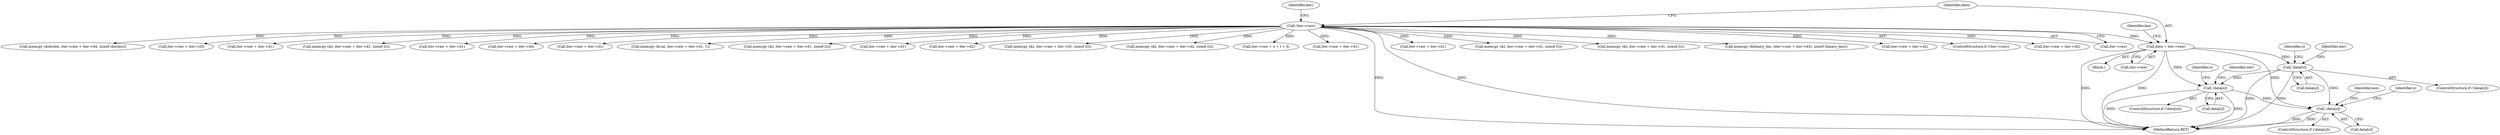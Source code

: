 digraph "0_mongo-c-driver_0d9a4d98bfdf4acd2c0138d4aaeb4e2e0934bd84@pointer" {
"1000145" [label="(Call,data = iter->raw)"];
"1000130" [label="(Call,!iter->raw)"];
"1000216" [label="(Call,!data[o])"];
"1000648" [label="(Call,!data[o])"];
"1000683" [label="(Call,!data[o])"];
"1000131" [label="(Call,iter->raw)"];
"1000145" [label="(Call,data = iter->raw)"];
"1000213" [label="(Identifier,o)"];
"1000689" [label="(Identifier,eoo)"];
"1000972" [label="(Call,memcpy (&doclen, iter->raw + iter->d4, sizeof (doclen)))"];
"1000137" [label="(Identifier,key)"];
"1000475" [label="(Call,iter->raw + iter->d3)"];
"1000151" [label="(Identifier,len)"];
"1000223" [label="(Identifier,iter)"];
"1000301" [label="(Call,iter->raw + iter->d1)"];
"1000649" [label="(Call,data[o])"];
"1000298" [label="(Call,memcpy (&l, iter->raw + iter->d1, sizeof (l)))"];
"1000599" [label="(Call,iter->raw + iter->d1)"];
"1000648" [label="(Call,!data[o])"];
"1000975" [label="(Call,iter->raw + iter->d4)"];
"1000682" [label="(ControlStructure,if (!data[o]))"];
"1000851" [label="(Call,iter->raw + iter->d1)"];
"1000596" [label="(Call,memcpy (&val, iter->raw + iter->d1, 1))"];
"1000130" [label="(Call,!iter->raw)"];
"1000848" [label="(Call,memcpy (&l, iter->raw + iter->d1, sizeof (l)))"];
"1000680" [label="(Identifier,o)"];
"1000683" [label="(Call,!data[o])"];
"1000217" [label="(Call,data[o])"];
"1000533" [label="(Call,iter->raw + iter->d1)"];
"1000904" [label="(Call,iter->raw + iter->d2)"];
"1000645" [label="(Identifier,o)"];
"1000530" [label="(Call,memcpy (&l, iter->raw + iter->d1, sizeof (l)))"];
"1000901" [label="(Call,memcpy (&l, iter->raw + iter->d2, sizeof (l)))"];
"1000772" [label="(Call,iter->raw + o + l + 3)"];
"1000419" [label="(Call,iter->raw + iter->d1)"];
"1000147" [label="(Call,iter->raw)"];
"1001094" [label="(MethodReturn,RET)"];
"1000738" [label="(Call,iter->raw + iter->d1)"];
"1000735" [label="(Call,memcpy (&l, iter->raw + iter->d1, sizeof (l)))"];
"1000119" [label="(Block,)"];
"1000416" [label="(Call,memcpy (&l, iter->raw + iter->d1, sizeof (l)))"];
"1000215" [label="(ControlStructure,if (!data[o]))"];
"1000146" [label="(Identifier,data)"];
"1000655" [label="(Identifier,iter)"];
"1000472" [label="(Call,memcpy (&binary_len, (iter->raw + iter->d3), sizeof (binary_len)))"];
"1000684" [label="(Call,data[o])"];
"1000360" [label="(Call,iter->raw + iter->d2)"];
"1000129" [label="(ControlStructure,if (!iter->raw))"];
"1000647" [label="(ControlStructure,if (!data[o]))"];
"1000216" [label="(Call,!data[o])"];
"1000448" [label="(Call,iter->raw + iter->d2)"];
"1000145" -> "1000119"  [label="AST: "];
"1000145" -> "1000147"  [label="CFG: "];
"1000146" -> "1000145"  [label="AST: "];
"1000147" -> "1000145"  [label="AST: "];
"1000151" -> "1000145"  [label="CFG: "];
"1000145" -> "1001094"  [label="DDG: "];
"1000145" -> "1001094"  [label="DDG: "];
"1000130" -> "1000145"  [label="DDG: "];
"1000145" -> "1000216"  [label="DDG: "];
"1000145" -> "1000648"  [label="DDG: "];
"1000145" -> "1000683"  [label="DDG: "];
"1000130" -> "1000129"  [label="AST: "];
"1000130" -> "1000131"  [label="CFG: "];
"1000131" -> "1000130"  [label="AST: "];
"1000137" -> "1000130"  [label="CFG: "];
"1000146" -> "1000130"  [label="CFG: "];
"1000130" -> "1001094"  [label="DDG: "];
"1000130" -> "1001094"  [label="DDG: "];
"1000130" -> "1000298"  [label="DDG: "];
"1000130" -> "1000301"  [label="DDG: "];
"1000130" -> "1000360"  [label="DDG: "];
"1000130" -> "1000416"  [label="DDG: "];
"1000130" -> "1000419"  [label="DDG: "];
"1000130" -> "1000448"  [label="DDG: "];
"1000130" -> "1000472"  [label="DDG: "];
"1000130" -> "1000475"  [label="DDG: "];
"1000130" -> "1000530"  [label="DDG: "];
"1000130" -> "1000533"  [label="DDG: "];
"1000130" -> "1000596"  [label="DDG: "];
"1000130" -> "1000599"  [label="DDG: "];
"1000130" -> "1000735"  [label="DDG: "];
"1000130" -> "1000738"  [label="DDG: "];
"1000130" -> "1000772"  [label="DDG: "];
"1000130" -> "1000848"  [label="DDG: "];
"1000130" -> "1000851"  [label="DDG: "];
"1000130" -> "1000901"  [label="DDG: "];
"1000130" -> "1000904"  [label="DDG: "];
"1000130" -> "1000972"  [label="DDG: "];
"1000130" -> "1000975"  [label="DDG: "];
"1000216" -> "1000215"  [label="AST: "];
"1000216" -> "1000217"  [label="CFG: "];
"1000217" -> "1000216"  [label="AST: "];
"1000223" -> "1000216"  [label="CFG: "];
"1000213" -> "1000216"  [label="CFG: "];
"1000216" -> "1001094"  [label="DDG: "];
"1000216" -> "1001094"  [label="DDG: "];
"1000216" -> "1000648"  [label="DDG: "];
"1000216" -> "1000683"  [label="DDG: "];
"1000648" -> "1000647"  [label="AST: "];
"1000648" -> "1000649"  [label="CFG: "];
"1000649" -> "1000648"  [label="AST: "];
"1000655" -> "1000648"  [label="CFG: "];
"1000645" -> "1000648"  [label="CFG: "];
"1000648" -> "1001094"  [label="DDG: "];
"1000648" -> "1001094"  [label="DDG: "];
"1000648" -> "1000683"  [label="DDG: "];
"1000683" -> "1000682"  [label="AST: "];
"1000683" -> "1000684"  [label="CFG: "];
"1000684" -> "1000683"  [label="AST: "];
"1000689" -> "1000683"  [label="CFG: "];
"1000680" -> "1000683"  [label="CFG: "];
"1000683" -> "1001094"  [label="DDG: "];
"1000683" -> "1001094"  [label="DDG: "];
}
